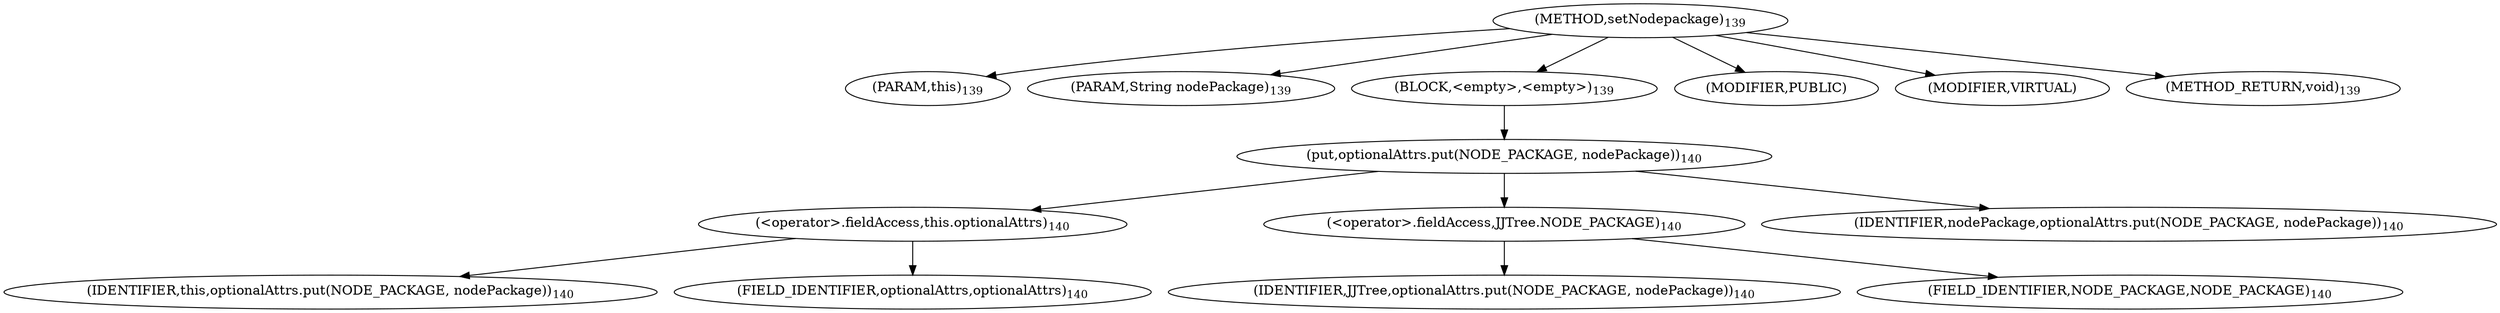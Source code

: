 digraph "setNodepackage" {  
"287" [label = <(METHOD,setNodepackage)<SUB>139</SUB>> ]
"288" [label = <(PARAM,this)<SUB>139</SUB>> ]
"289" [label = <(PARAM,String nodePackage)<SUB>139</SUB>> ]
"290" [label = <(BLOCK,&lt;empty&gt;,&lt;empty&gt;)<SUB>139</SUB>> ]
"291" [label = <(put,optionalAttrs.put(NODE_PACKAGE, nodePackage))<SUB>140</SUB>> ]
"292" [label = <(&lt;operator&gt;.fieldAccess,this.optionalAttrs)<SUB>140</SUB>> ]
"293" [label = <(IDENTIFIER,this,optionalAttrs.put(NODE_PACKAGE, nodePackage))<SUB>140</SUB>> ]
"294" [label = <(FIELD_IDENTIFIER,optionalAttrs,optionalAttrs)<SUB>140</SUB>> ]
"295" [label = <(&lt;operator&gt;.fieldAccess,JJTree.NODE_PACKAGE)<SUB>140</SUB>> ]
"296" [label = <(IDENTIFIER,JJTree,optionalAttrs.put(NODE_PACKAGE, nodePackage))<SUB>140</SUB>> ]
"297" [label = <(FIELD_IDENTIFIER,NODE_PACKAGE,NODE_PACKAGE)<SUB>140</SUB>> ]
"298" [label = <(IDENTIFIER,nodePackage,optionalAttrs.put(NODE_PACKAGE, nodePackage))<SUB>140</SUB>> ]
"299" [label = <(MODIFIER,PUBLIC)> ]
"300" [label = <(MODIFIER,VIRTUAL)> ]
"301" [label = <(METHOD_RETURN,void)<SUB>139</SUB>> ]
  "287" -> "288" 
  "287" -> "289" 
  "287" -> "290" 
  "287" -> "299" 
  "287" -> "300" 
  "287" -> "301" 
  "290" -> "291" 
  "291" -> "292" 
  "291" -> "295" 
  "291" -> "298" 
  "292" -> "293" 
  "292" -> "294" 
  "295" -> "296" 
  "295" -> "297" 
}
